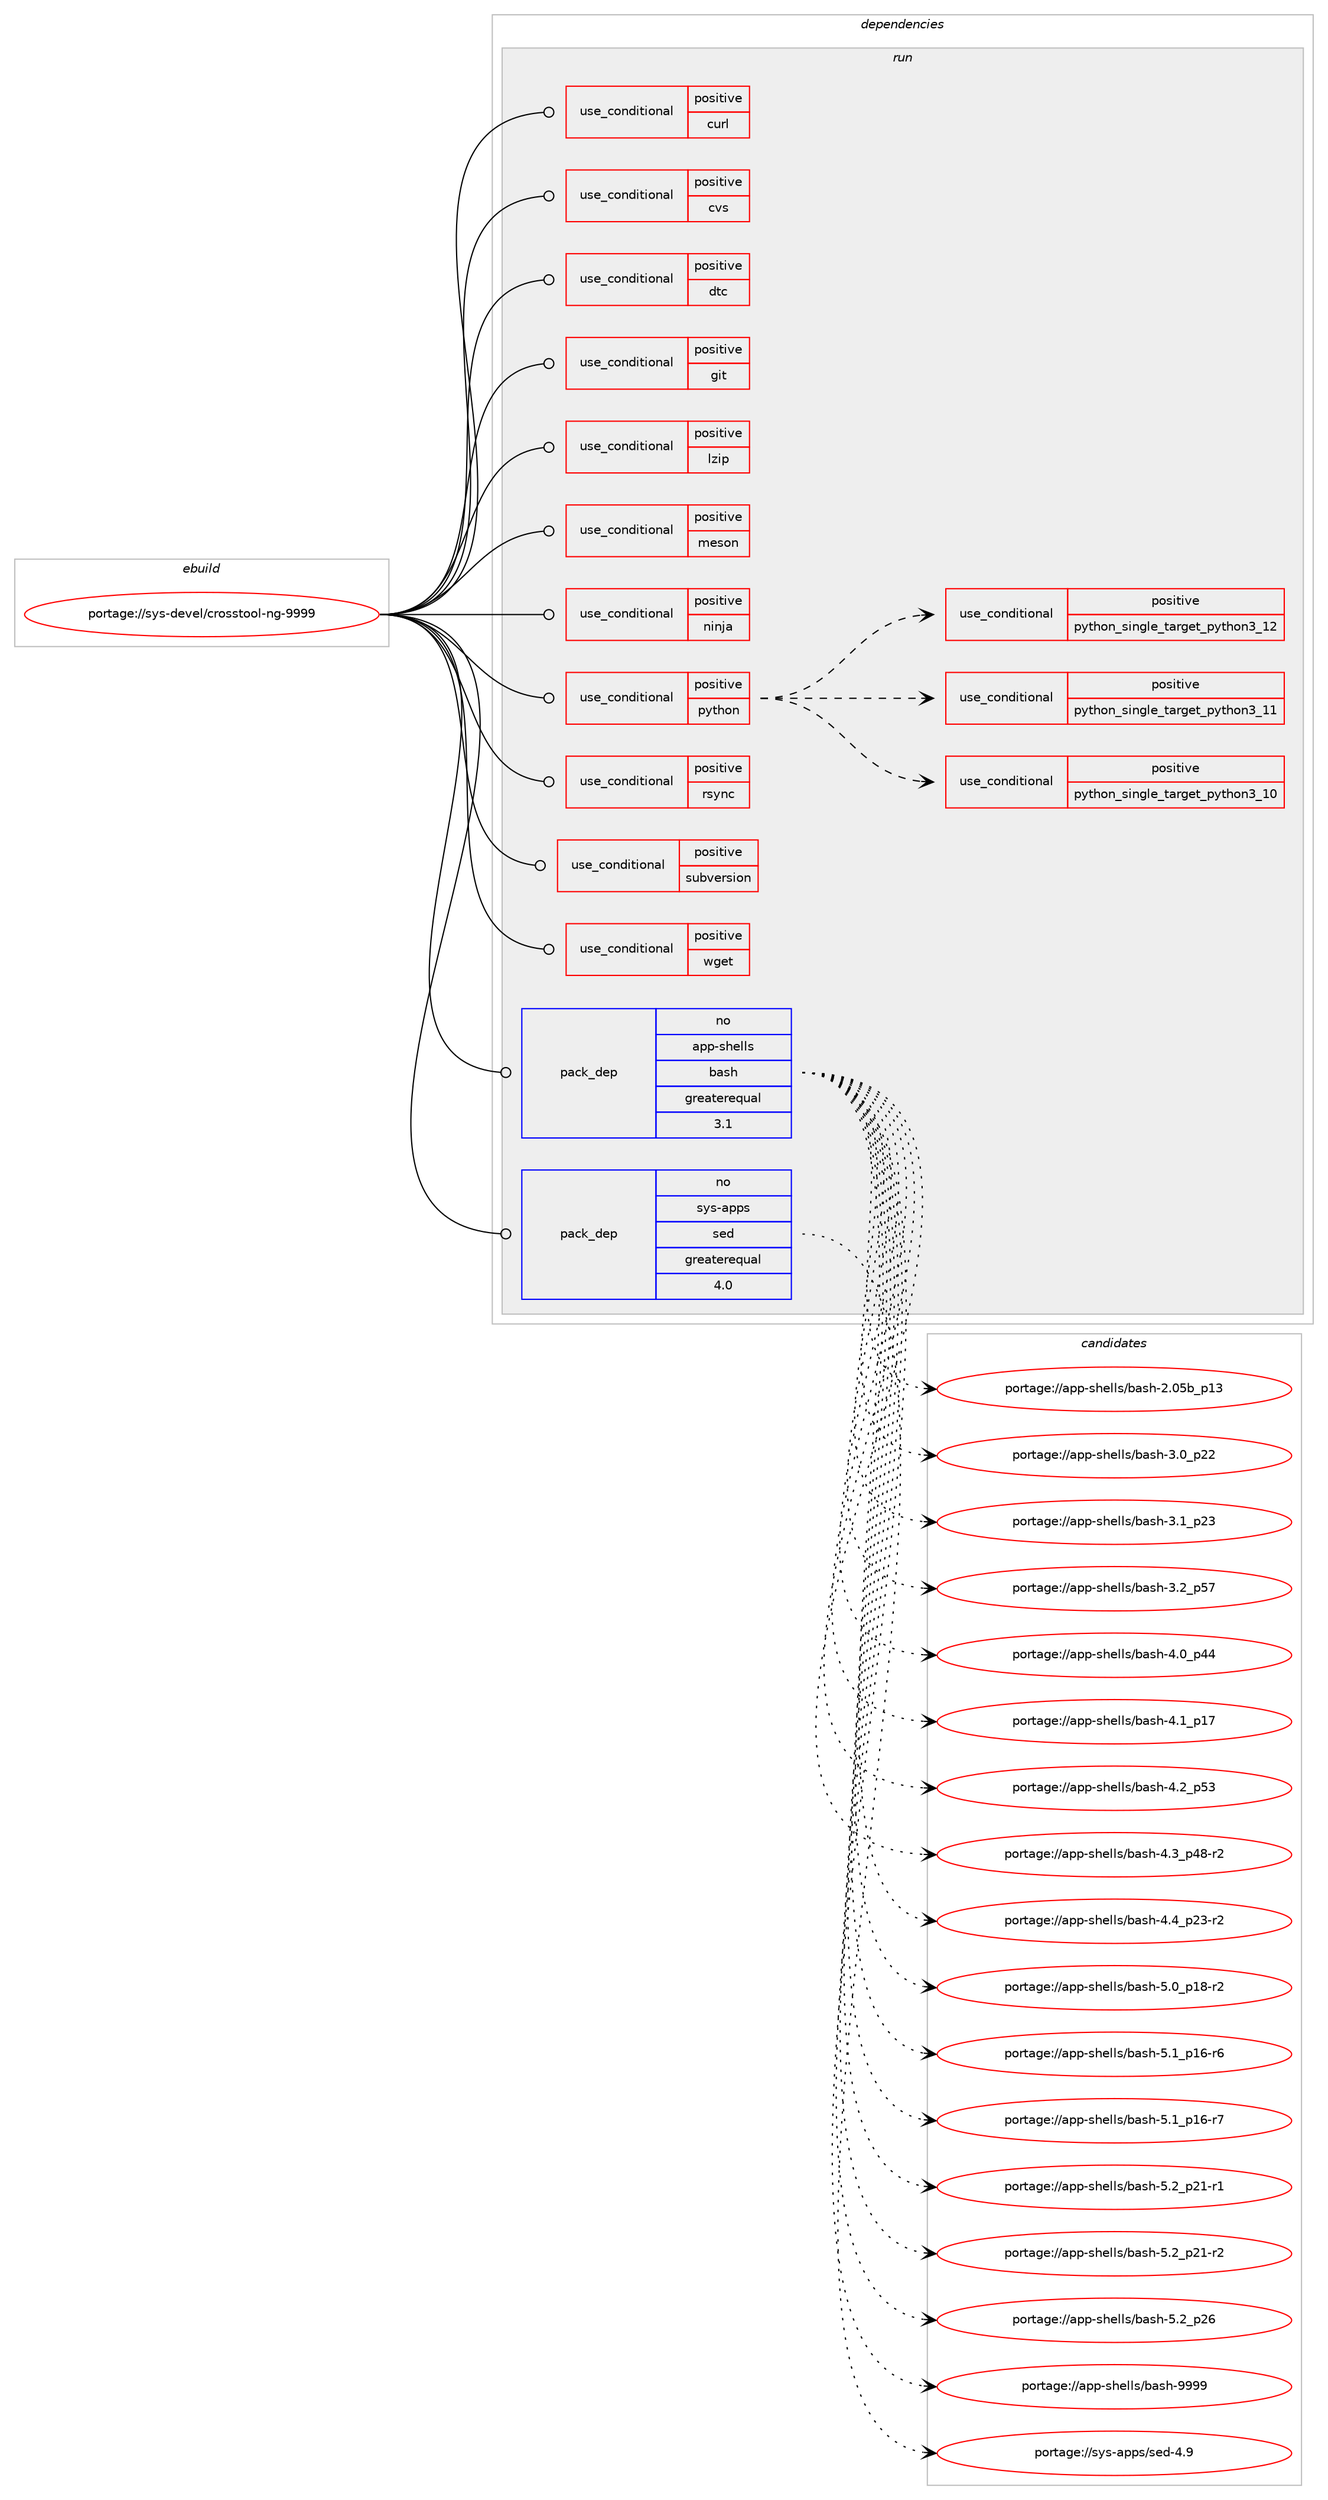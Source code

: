 digraph prolog {

# *************
# Graph options
# *************

newrank=true;
concentrate=true;
compound=true;
graph [rankdir=LR,fontname=Helvetica,fontsize=10,ranksep=1.5];#, ranksep=2.5, nodesep=0.2];
edge  [arrowhead=vee];
node  [fontname=Helvetica,fontsize=10];

# **********
# The ebuild
# **********

subgraph cluster_leftcol {
color=gray;
rank=same;
label=<<i>ebuild</i>>;
id [label="portage://sys-devel/crosstool-ng-9999", color=red, width=4, href="../sys-devel/crosstool-ng-9999.svg"];
}

# ****************
# The dependencies
# ****************

subgraph cluster_midcol {
color=gray;
label=<<i>dependencies</i>>;
subgraph cluster_compile {
fillcolor="#eeeeee";
style=filled;
label=<<i>compile</i>>;
}
subgraph cluster_compileandrun {
fillcolor="#eeeeee";
style=filled;
label=<<i>compile and run</i>>;
}
subgraph cluster_run {
fillcolor="#eeeeee";
style=filled;
label=<<i>run</i>>;
subgraph cond12817 {
dependency18405 [label=<<TABLE BORDER="0" CELLBORDER="1" CELLSPACING="0" CELLPADDING="4"><TR><TD ROWSPAN="3" CELLPADDING="10">use_conditional</TD></TR><TR><TD>positive</TD></TR><TR><TD>curl</TD></TR></TABLE>>, shape=none, color=red];
# *** BEGIN UNKNOWN DEPENDENCY TYPE (TODO) ***
# dependency18405 -> package_dependency(portage://sys-devel/crosstool-ng-9999,run,no,net-misc,curl,none,[,,],[],[])
# *** END UNKNOWN DEPENDENCY TYPE (TODO) ***

}
id:e -> dependency18405:w [weight=20,style="solid",arrowhead="odot"];
subgraph cond12818 {
dependency18406 [label=<<TABLE BORDER="0" CELLBORDER="1" CELLSPACING="0" CELLPADDING="4"><TR><TD ROWSPAN="3" CELLPADDING="10">use_conditional</TD></TR><TR><TD>positive</TD></TR><TR><TD>cvs</TD></TR></TABLE>>, shape=none, color=red];
# *** BEGIN UNKNOWN DEPENDENCY TYPE (TODO) ***
# dependency18406 -> package_dependency(portage://sys-devel/crosstool-ng-9999,run,no,dev-vcs,cvs,none,[,,],[],[])
# *** END UNKNOWN DEPENDENCY TYPE (TODO) ***

}
id:e -> dependency18406:w [weight=20,style="solid",arrowhead="odot"];
subgraph cond12819 {
dependency18407 [label=<<TABLE BORDER="0" CELLBORDER="1" CELLSPACING="0" CELLPADDING="4"><TR><TD ROWSPAN="3" CELLPADDING="10">use_conditional</TD></TR><TR><TD>positive</TD></TR><TR><TD>dtc</TD></TR></TABLE>>, shape=none, color=red];
# *** BEGIN UNKNOWN DEPENDENCY TYPE (TODO) ***
# dependency18407 -> package_dependency(portage://sys-devel/crosstool-ng-9999,run,no,sys-apps,dtc,none,[,,],[],[])
# *** END UNKNOWN DEPENDENCY TYPE (TODO) ***

}
id:e -> dependency18407:w [weight=20,style="solid",arrowhead="odot"];
subgraph cond12820 {
dependency18408 [label=<<TABLE BORDER="0" CELLBORDER="1" CELLSPACING="0" CELLPADDING="4"><TR><TD ROWSPAN="3" CELLPADDING="10">use_conditional</TD></TR><TR><TD>positive</TD></TR><TR><TD>git</TD></TR></TABLE>>, shape=none, color=red];
# *** BEGIN UNKNOWN DEPENDENCY TYPE (TODO) ***
# dependency18408 -> package_dependency(portage://sys-devel/crosstool-ng-9999,run,no,dev-vcs,git,none,[,,],[],[])
# *** END UNKNOWN DEPENDENCY TYPE (TODO) ***

}
id:e -> dependency18408:w [weight=20,style="solid",arrowhead="odot"];
subgraph cond12821 {
dependency18409 [label=<<TABLE BORDER="0" CELLBORDER="1" CELLSPACING="0" CELLPADDING="4"><TR><TD ROWSPAN="3" CELLPADDING="10">use_conditional</TD></TR><TR><TD>positive</TD></TR><TR><TD>lzip</TD></TR></TABLE>>, shape=none, color=red];
# *** BEGIN UNKNOWN DEPENDENCY TYPE (TODO) ***
# dependency18409 -> package_dependency(portage://sys-devel/crosstool-ng-9999,run,no,app-arch,lzip,none,[,,],[],[])
# *** END UNKNOWN DEPENDENCY TYPE (TODO) ***

}
id:e -> dependency18409:w [weight=20,style="solid",arrowhead="odot"];
subgraph cond12822 {
dependency18410 [label=<<TABLE BORDER="0" CELLBORDER="1" CELLSPACING="0" CELLPADDING="4"><TR><TD ROWSPAN="3" CELLPADDING="10">use_conditional</TD></TR><TR><TD>positive</TD></TR><TR><TD>meson</TD></TR></TABLE>>, shape=none, color=red];
# *** BEGIN UNKNOWN DEPENDENCY TYPE (TODO) ***
# dependency18410 -> package_dependency(portage://sys-devel/crosstool-ng-9999,run,no,dev-build,meson,none,[,,],[],[])
# *** END UNKNOWN DEPENDENCY TYPE (TODO) ***

}
id:e -> dependency18410:w [weight=20,style="solid",arrowhead="odot"];
subgraph cond12823 {
dependency18411 [label=<<TABLE BORDER="0" CELLBORDER="1" CELLSPACING="0" CELLPADDING="4"><TR><TD ROWSPAN="3" CELLPADDING="10">use_conditional</TD></TR><TR><TD>positive</TD></TR><TR><TD>ninja</TD></TR></TABLE>>, shape=none, color=red];
# *** BEGIN UNKNOWN DEPENDENCY TYPE (TODO) ***
# dependency18411 -> package_dependency(portage://sys-devel/crosstool-ng-9999,run,no,app-alternatives,ninja,none,[,,],[],[])
# *** END UNKNOWN DEPENDENCY TYPE (TODO) ***

}
id:e -> dependency18411:w [weight=20,style="solid",arrowhead="odot"];
subgraph cond12824 {
dependency18412 [label=<<TABLE BORDER="0" CELLBORDER="1" CELLSPACING="0" CELLPADDING="4"><TR><TD ROWSPAN="3" CELLPADDING="10">use_conditional</TD></TR><TR><TD>positive</TD></TR><TR><TD>python</TD></TR></TABLE>>, shape=none, color=red];
subgraph cond12825 {
dependency18413 [label=<<TABLE BORDER="0" CELLBORDER="1" CELLSPACING="0" CELLPADDING="4"><TR><TD ROWSPAN="3" CELLPADDING="10">use_conditional</TD></TR><TR><TD>positive</TD></TR><TR><TD>python_single_target_python3_10</TD></TR></TABLE>>, shape=none, color=red];
# *** BEGIN UNKNOWN DEPENDENCY TYPE (TODO) ***
# dependency18413 -> package_dependency(portage://sys-devel/crosstool-ng-9999,run,no,dev-lang,python,none,[,,],[slot(3.10)],[])
# *** END UNKNOWN DEPENDENCY TYPE (TODO) ***

}
dependency18412:e -> dependency18413:w [weight=20,style="dashed",arrowhead="vee"];
subgraph cond12826 {
dependency18414 [label=<<TABLE BORDER="0" CELLBORDER="1" CELLSPACING="0" CELLPADDING="4"><TR><TD ROWSPAN="3" CELLPADDING="10">use_conditional</TD></TR><TR><TD>positive</TD></TR><TR><TD>python_single_target_python3_11</TD></TR></TABLE>>, shape=none, color=red];
# *** BEGIN UNKNOWN DEPENDENCY TYPE (TODO) ***
# dependency18414 -> package_dependency(portage://sys-devel/crosstool-ng-9999,run,no,dev-lang,python,none,[,,],[slot(3.11)],[])
# *** END UNKNOWN DEPENDENCY TYPE (TODO) ***

}
dependency18412:e -> dependency18414:w [weight=20,style="dashed",arrowhead="vee"];
subgraph cond12827 {
dependency18415 [label=<<TABLE BORDER="0" CELLBORDER="1" CELLSPACING="0" CELLPADDING="4"><TR><TD ROWSPAN="3" CELLPADDING="10">use_conditional</TD></TR><TR><TD>positive</TD></TR><TR><TD>python_single_target_python3_12</TD></TR></TABLE>>, shape=none, color=red];
# *** BEGIN UNKNOWN DEPENDENCY TYPE (TODO) ***
# dependency18415 -> package_dependency(portage://sys-devel/crosstool-ng-9999,run,no,dev-lang,python,none,[,,],[slot(3.12)],[])
# *** END UNKNOWN DEPENDENCY TYPE (TODO) ***

}
dependency18412:e -> dependency18415:w [weight=20,style="dashed",arrowhead="vee"];
}
id:e -> dependency18412:w [weight=20,style="solid",arrowhead="odot"];
subgraph cond12828 {
dependency18416 [label=<<TABLE BORDER="0" CELLBORDER="1" CELLSPACING="0" CELLPADDING="4"><TR><TD ROWSPAN="3" CELLPADDING="10">use_conditional</TD></TR><TR><TD>positive</TD></TR><TR><TD>rsync</TD></TR></TABLE>>, shape=none, color=red];
# *** BEGIN UNKNOWN DEPENDENCY TYPE (TODO) ***
# dependency18416 -> package_dependency(portage://sys-devel/crosstool-ng-9999,run,no,net-misc,rsync,none,[,,],[],[])
# *** END UNKNOWN DEPENDENCY TYPE (TODO) ***

}
id:e -> dependency18416:w [weight=20,style="solid",arrowhead="odot"];
subgraph cond12829 {
dependency18417 [label=<<TABLE BORDER="0" CELLBORDER="1" CELLSPACING="0" CELLPADDING="4"><TR><TD ROWSPAN="3" CELLPADDING="10">use_conditional</TD></TR><TR><TD>positive</TD></TR><TR><TD>subversion</TD></TR></TABLE>>, shape=none, color=red];
# *** BEGIN UNKNOWN DEPENDENCY TYPE (TODO) ***
# dependency18417 -> package_dependency(portage://sys-devel/crosstool-ng-9999,run,no,dev-vcs,subversion,none,[,,],[],[])
# *** END UNKNOWN DEPENDENCY TYPE (TODO) ***

}
id:e -> dependency18417:w [weight=20,style="solid",arrowhead="odot"];
subgraph cond12830 {
dependency18418 [label=<<TABLE BORDER="0" CELLBORDER="1" CELLSPACING="0" CELLPADDING="4"><TR><TD ROWSPAN="3" CELLPADDING="10">use_conditional</TD></TR><TR><TD>positive</TD></TR><TR><TD>wget</TD></TR></TABLE>>, shape=none, color=red];
# *** BEGIN UNKNOWN DEPENDENCY TYPE (TODO) ***
# dependency18418 -> package_dependency(portage://sys-devel/crosstool-ng-9999,run,no,net-misc,wget,none,[,,],[],[])
# *** END UNKNOWN DEPENDENCY TYPE (TODO) ***

}
id:e -> dependency18418:w [weight=20,style="solid",arrowhead="odot"];
# *** BEGIN UNKNOWN DEPENDENCY TYPE (TODO) ***
# id -> package_dependency(portage://sys-devel/crosstool-ng-9999,run,no,app-arch,unzip,none,[,,],[],[])
# *** END UNKNOWN DEPENDENCY TYPE (TODO) ***

subgraph pack5426 {
dependency18419 [label=<<TABLE BORDER="0" CELLBORDER="1" CELLSPACING="0" CELLPADDING="4" WIDTH="220"><TR><TD ROWSPAN="6" CELLPADDING="30">pack_dep</TD></TR><TR><TD WIDTH="110">no</TD></TR><TR><TD>app-shells</TD></TR><TR><TD>bash</TD></TR><TR><TD>greaterequal</TD></TR><TR><TD>3.1</TD></TR></TABLE>>, shape=none, color=blue];
}
id:e -> dependency18419:w [weight=20,style="solid",arrowhead="odot"];
# *** BEGIN UNKNOWN DEPENDENCY TYPE (TODO) ***
# id -> package_dependency(portage://sys-devel/crosstool-ng-9999,run,no,sys-apps,gawk,none,[,,],[],[])
# *** END UNKNOWN DEPENDENCY TYPE (TODO) ***

# *** BEGIN UNKNOWN DEPENDENCY TYPE (TODO) ***
# id -> package_dependency(portage://sys-devel/crosstool-ng-9999,run,no,sys-apps,help2man,none,[,,],[],[])
# *** END UNKNOWN DEPENDENCY TYPE (TODO) ***

subgraph pack5427 {
dependency18420 [label=<<TABLE BORDER="0" CELLBORDER="1" CELLSPACING="0" CELLPADDING="4" WIDTH="220"><TR><TD ROWSPAN="6" CELLPADDING="30">pack_dep</TD></TR><TR><TD WIDTH="110">no</TD></TR><TR><TD>sys-apps</TD></TR><TR><TD>sed</TD></TR><TR><TD>greaterequal</TD></TR><TR><TD>4.0</TD></TR></TABLE>>, shape=none, color=blue];
}
id:e -> dependency18420:w [weight=20,style="solid",arrowhead="odot"];
# *** BEGIN UNKNOWN DEPENDENCY TYPE (TODO) ***
# id -> package_dependency(portage://sys-devel/crosstool-ng-9999,run,no,sys-apps,texinfo,none,[,,],[],[])
# *** END UNKNOWN DEPENDENCY TYPE (TODO) ***

# *** BEGIN UNKNOWN DEPENDENCY TYPE (TODO) ***
# id -> package_dependency(portage://sys-devel/crosstool-ng-9999,run,no,sys-devel,bison,none,[,,],[],[])
# *** END UNKNOWN DEPENDENCY TYPE (TODO) ***

# *** BEGIN UNKNOWN DEPENDENCY TYPE (TODO) ***
# id -> package_dependency(portage://sys-devel/crosstool-ng-9999,run,no,sys-devel,flex,none,[,,],[],[])
# *** END UNKNOWN DEPENDENCY TYPE (TODO) ***

}
}

# **************
# The candidates
# **************

subgraph cluster_choices {
rank=same;
color=gray;
label=<<i>candidates</i>>;

subgraph choice5426 {
color=black;
nodesep=1;
choice9711211245115104101108108115479897115104455046485398951124951 [label="portage://app-shells/bash-2.05b_p13", color=red, width=4,href="../app-shells/bash-2.05b_p13.svg"];
choice971121124511510410110810811547989711510445514648951125050 [label="portage://app-shells/bash-3.0_p22", color=red, width=4,href="../app-shells/bash-3.0_p22.svg"];
choice971121124511510410110810811547989711510445514649951125051 [label="portage://app-shells/bash-3.1_p23", color=red, width=4,href="../app-shells/bash-3.1_p23.svg"];
choice971121124511510410110810811547989711510445514650951125355 [label="portage://app-shells/bash-3.2_p57", color=red, width=4,href="../app-shells/bash-3.2_p57.svg"];
choice971121124511510410110810811547989711510445524648951125252 [label="portage://app-shells/bash-4.0_p44", color=red, width=4,href="../app-shells/bash-4.0_p44.svg"];
choice971121124511510410110810811547989711510445524649951124955 [label="portage://app-shells/bash-4.1_p17", color=red, width=4,href="../app-shells/bash-4.1_p17.svg"];
choice971121124511510410110810811547989711510445524650951125351 [label="portage://app-shells/bash-4.2_p53", color=red, width=4,href="../app-shells/bash-4.2_p53.svg"];
choice9711211245115104101108108115479897115104455246519511252564511450 [label="portage://app-shells/bash-4.3_p48-r2", color=red, width=4,href="../app-shells/bash-4.3_p48-r2.svg"];
choice9711211245115104101108108115479897115104455246529511250514511450 [label="portage://app-shells/bash-4.4_p23-r2", color=red, width=4,href="../app-shells/bash-4.4_p23-r2.svg"];
choice9711211245115104101108108115479897115104455346489511249564511450 [label="portage://app-shells/bash-5.0_p18-r2", color=red, width=4,href="../app-shells/bash-5.0_p18-r2.svg"];
choice9711211245115104101108108115479897115104455346499511249544511454 [label="portage://app-shells/bash-5.1_p16-r6", color=red, width=4,href="../app-shells/bash-5.1_p16-r6.svg"];
choice9711211245115104101108108115479897115104455346499511249544511455 [label="portage://app-shells/bash-5.1_p16-r7", color=red, width=4,href="../app-shells/bash-5.1_p16-r7.svg"];
choice9711211245115104101108108115479897115104455346509511250494511449 [label="portage://app-shells/bash-5.2_p21-r1", color=red, width=4,href="../app-shells/bash-5.2_p21-r1.svg"];
choice9711211245115104101108108115479897115104455346509511250494511450 [label="portage://app-shells/bash-5.2_p21-r2", color=red, width=4,href="../app-shells/bash-5.2_p21-r2.svg"];
choice971121124511510410110810811547989711510445534650951125054 [label="portage://app-shells/bash-5.2_p26", color=red, width=4,href="../app-shells/bash-5.2_p26.svg"];
choice97112112451151041011081081154798971151044557575757 [label="portage://app-shells/bash-9999", color=red, width=4,href="../app-shells/bash-9999.svg"];
dependency18419:e -> choice9711211245115104101108108115479897115104455046485398951124951:w [style=dotted,weight="100"];
dependency18419:e -> choice971121124511510410110810811547989711510445514648951125050:w [style=dotted,weight="100"];
dependency18419:e -> choice971121124511510410110810811547989711510445514649951125051:w [style=dotted,weight="100"];
dependency18419:e -> choice971121124511510410110810811547989711510445514650951125355:w [style=dotted,weight="100"];
dependency18419:e -> choice971121124511510410110810811547989711510445524648951125252:w [style=dotted,weight="100"];
dependency18419:e -> choice971121124511510410110810811547989711510445524649951124955:w [style=dotted,weight="100"];
dependency18419:e -> choice971121124511510410110810811547989711510445524650951125351:w [style=dotted,weight="100"];
dependency18419:e -> choice9711211245115104101108108115479897115104455246519511252564511450:w [style=dotted,weight="100"];
dependency18419:e -> choice9711211245115104101108108115479897115104455246529511250514511450:w [style=dotted,weight="100"];
dependency18419:e -> choice9711211245115104101108108115479897115104455346489511249564511450:w [style=dotted,weight="100"];
dependency18419:e -> choice9711211245115104101108108115479897115104455346499511249544511454:w [style=dotted,weight="100"];
dependency18419:e -> choice9711211245115104101108108115479897115104455346499511249544511455:w [style=dotted,weight="100"];
dependency18419:e -> choice9711211245115104101108108115479897115104455346509511250494511449:w [style=dotted,weight="100"];
dependency18419:e -> choice9711211245115104101108108115479897115104455346509511250494511450:w [style=dotted,weight="100"];
dependency18419:e -> choice971121124511510410110810811547989711510445534650951125054:w [style=dotted,weight="100"];
dependency18419:e -> choice97112112451151041011081081154798971151044557575757:w [style=dotted,weight="100"];
}
subgraph choice5427 {
color=black;
nodesep=1;
choice11512111545971121121154711510110045524657 [label="portage://sys-apps/sed-4.9", color=red, width=4,href="../sys-apps/sed-4.9.svg"];
dependency18420:e -> choice11512111545971121121154711510110045524657:w [style=dotted,weight="100"];
}
}

}
